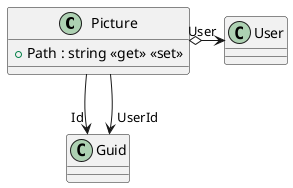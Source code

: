@startuml
class Picture {
    + Path : string <<get>> <<set>>
}
Picture --> "Id" Guid
Picture --> "UserId" Guid
Picture o-> "User" User
@enduml
